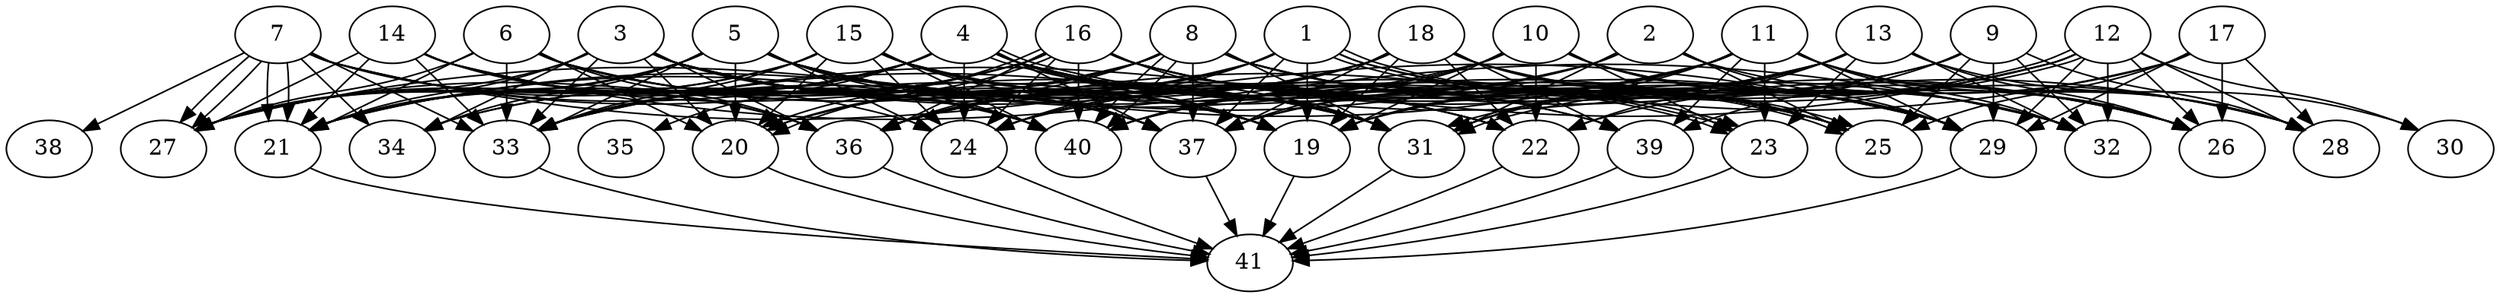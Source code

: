 // DAG (tier=3-complex, mode=compute, n=41, ccr=0.495, fat=0.792, density=0.639, regular=0.395, jump=0.209, mindata=1048576, maxdata=16777216)
// DAG automatically generated by daggen at Sun Aug 24 16:33:34 2025
// /home/ermia/Project/Environments/daggen/bin/daggen --dot --ccr 0.495 --fat 0.792 --regular 0.395 --density 0.639 --jump 0.209 --mindata 1048576 --maxdata 16777216 -n 41 
digraph G {
  1 [size="84567716326370784", alpha="0.05", expect_size="42283858163185392"]
  1 -> 19 [size ="91185922179072"]
  1 -> 20 [size ="91185922179072"]
  1 -> 24 [size ="91185922179072"]
  1 -> 25 [size ="91185922179072"]
  1 -> 25 [size ="91185922179072"]
  1 -> 26 [size ="91185922179072"]
  1 -> 29 [size ="91185922179072"]
  1 -> 33 [size ="91185922179072"]
  1 -> 36 [size ="91185922179072"]
  1 -> 37 [size ="91185922179072"]
  2 [size="6444358630064157", alpha="0.16", expect_size="3222179315032078"]
  2 -> 21 [size ="229365019312128"]
  2 -> 25 [size ="229365019312128"]
  2 -> 28 [size ="229365019312128"]
  2 -> 29 [size ="229365019312128"]
  2 -> 31 [size ="229365019312128"]
  2 -> 40 [size ="229365019312128"]
  3 [size="2983427412187786240", alpha="0.08", expect_size="1491713706093893120"]
  3 -> 20 [size ="999944924168192"]
  3 -> 21 [size ="999944924168192"]
  3 -> 22 [size ="999944924168192"]
  3 -> 23 [size ="999944924168192"]
  3 -> 27 [size ="999944924168192"]
  3 -> 31 [size ="999944924168192"]
  3 -> 33 [size ="999944924168192"]
  3 -> 34 [size ="999944924168192"]
  3 -> 36 [size ="999944924168192"]
  3 -> 37 [size ="999944924168192"]
  3 -> 39 [size ="999944924168192"]
  3 -> 40 [size ="999944924168192"]
  4 [size="1812200091167898112", alpha="0.16", expect_size="906100045583949056"]
  4 -> 19 [size ="640785632460800"]
  4 -> 21 [size ="640785632460800"]
  4 -> 23 [size ="640785632460800"]
  4 -> 23 [size ="640785632460800"]
  4 -> 24 [size ="640785632460800"]
  4 -> 25 [size ="640785632460800"]
  4 -> 27 [size ="640785632460800"]
  4 -> 29 [size ="640785632460800"]
  4 -> 31 [size ="640785632460800"]
  4 -> 33 [size ="640785632460800"]
  4 -> 35 [size ="640785632460800"]
  4 -> 37 [size ="640785632460800"]
  5 [size="270267903661314624", alpha="0.03", expect_size="135133951830657312"]
  5 -> 19 [size ="184123444428800"]
  5 -> 20 [size ="184123444428800"]
  5 -> 21 [size ="184123444428800"]
  5 -> 22 [size ="184123444428800"]
  5 -> 24 [size ="184123444428800"]
  5 -> 25 [size ="184123444428800"]
  5 -> 27 [size ="184123444428800"]
  5 -> 33 [size ="184123444428800"]
  5 -> 34 [size ="184123444428800"]
  5 -> 37 [size ="184123444428800"]
  5 -> 39 [size ="184123444428800"]
  5 -> 40 [size ="184123444428800"]
  6 [size="43461792156391800", alpha="0.06", expect_size="21730896078195900"]
  6 -> 19 [size ="1224119366451200"]
  6 -> 20 [size ="1224119366451200"]
  6 -> 21 [size ="1224119366451200"]
  6 -> 22 [size ="1224119366451200"]
  6 -> 27 [size ="1224119366451200"]
  6 -> 33 [size ="1224119366451200"]
  6 -> 36 [size ="1224119366451200"]
  6 -> 37 [size ="1224119366451200"]
  6 -> 40 [size ="1224119366451200"]
  7 [size="1541203353575229", alpha="0.19", expect_size="770601676787614"]
  7 -> 19 [size ="30634533715968"]
  7 -> 21 [size ="30634533715968"]
  7 -> 21 [size ="30634533715968"]
  7 -> 27 [size ="30634533715968"]
  7 -> 27 [size ="30634533715968"]
  7 -> 29 [size ="30634533715968"]
  7 -> 31 [size ="30634533715968"]
  7 -> 33 [size ="30634533715968"]
  7 -> 34 [size ="30634533715968"]
  7 -> 36 [size ="30634533715968"]
  7 -> 38 [size ="30634533715968"]
  7 -> 40 [size ="30634533715968"]
  8 [size="312703628025612480", alpha="0.09", expect_size="156351814012806240"]
  8 -> 20 [size ="265987333029888"]
  8 -> 25 [size ="265987333029888"]
  8 -> 26 [size ="265987333029888"]
  8 -> 27 [size ="265987333029888"]
  8 -> 28 [size ="265987333029888"]
  8 -> 29 [size ="265987333029888"]
  8 -> 31 [size ="265987333029888"]
  8 -> 34 [size ="265987333029888"]
  8 -> 36 [size ="265987333029888"]
  8 -> 37 [size ="265987333029888"]
  8 -> 40 [size ="265987333029888"]
  8 -> 40 [size ="265987333029888"]
  9 [size="1777675404443767552", alpha="0.17", expect_size="888837702221883776"]
  9 -> 25 [size ="785870307196928"]
  9 -> 28 [size ="785870307196928"]
  9 -> 29 [size ="785870307196928"]
  9 -> 32 [size ="785870307196928"]
  9 -> 37 [size ="785870307196928"]
  9 -> 39 [size ="785870307196928"]
  9 -> 40 [size ="785870307196928"]
  10 [size="23547621888742300", alpha="0.15", expect_size="11773810944371150"]
  10 -> 19 [size ="45540913971200"]
  10 -> 21 [size ="45540913971200"]
  10 -> 22 [size ="45540913971200"]
  10 -> 23 [size ="45540913971200"]
  10 -> 26 [size ="45540913971200"]
  10 -> 29 [size ="45540913971200"]
  10 -> 32 [size ="45540913971200"]
  10 -> 37 [size ="45540913971200"]
  10 -> 40 [size ="45540913971200"]
  11 [size="94050491204846448", alpha="0.11", expect_size="47025245602423224"]
  11 -> 19 [size ="36888140316672"]
  11 -> 23 [size ="36888140316672"]
  11 -> 26 [size ="36888140316672"]
  11 -> 27 [size ="36888140316672"]
  11 -> 28 [size ="36888140316672"]
  11 -> 29 [size ="36888140316672"]
  11 -> 31 [size ="36888140316672"]
  11 -> 32 [size ="36888140316672"]
  11 -> 36 [size ="36888140316672"]
  11 -> 37 [size ="36888140316672"]
  11 -> 39 [size ="36888140316672"]
  12 [size="3405895397592654675968", alpha="0.03", expect_size="1702947698796327337984"]
  12 -> 19 [size ="1810968338235392"]
  12 -> 26 [size ="1810968338235392"]
  12 -> 28 [size ="1810968338235392"]
  12 -> 29 [size ="1810968338235392"]
  12 -> 30 [size ="1810968338235392"]
  12 -> 31 [size ="1810968338235392"]
  12 -> 31 [size ="1810968338235392"]
  12 -> 32 [size ="1810968338235392"]
  12 -> 33 [size ="1810968338235392"]
  12 -> 40 [size ="1810968338235392"]
  13 [size="70764540297207744", alpha="0.11", expect_size="35382270148603872"]
  13 -> 19 [size ="1564819022938112"]
  13 -> 22 [size ="1564819022938112"]
  13 -> 23 [size ="1564819022938112"]
  13 -> 24 [size ="1564819022938112"]
  13 -> 26 [size ="1564819022938112"]
  13 -> 30 [size ="1564819022938112"]
  13 -> 31 [size ="1564819022938112"]
  13 -> 32 [size ="1564819022938112"]
  13 -> 33 [size ="1564819022938112"]
  14 [size="42838554331695808512", alpha="0.04", expect_size="21419277165847904256"]
  14 -> 21 [size ="97944455872512"]
  14 -> 24 [size ="97944455872512"]
  14 -> 27 [size ="97944455872512"]
  14 -> 31 [size ="97944455872512"]
  14 -> 32 [size ="97944455872512"]
  14 -> 33 [size ="97944455872512"]
  14 -> 36 [size ="97944455872512"]
  15 [size="75865414149162640", alpha="0.08", expect_size="37932707074581320"]
  15 -> 19 [size ="49615462203392"]
  15 -> 20 [size ="49615462203392"]
  15 -> 21 [size ="49615462203392"]
  15 -> 24 [size ="49615462203392"]
  15 -> 25 [size ="49615462203392"]
  15 -> 27 [size ="49615462203392"]
  15 -> 29 [size ="49615462203392"]
  15 -> 31 [size ="49615462203392"]
  15 -> 33 [size ="49615462203392"]
  15 -> 37 [size ="49615462203392"]
  15 -> 40 [size ="49615462203392"]
  16 [size="2750703948140315148288", alpha="0.08", expect_size="1375351974070157574144"]
  16 -> 20 [size ="1570552846221312"]
  16 -> 20 [size ="1570552846221312"]
  16 -> 21 [size ="1570552846221312"]
  16 -> 24 [size ="1570552846221312"]
  16 -> 25 [size ="1570552846221312"]
  16 -> 26 [size ="1570552846221312"]
  16 -> 29 [size ="1570552846221312"]
  16 -> 31 [size ="1570552846221312"]
  16 -> 32 [size ="1570552846221312"]
  16 -> 33 [size ="1570552846221312"]
  16 -> 34 [size ="1570552846221312"]
  16 -> 36 [size ="1570552846221312"]
  16 -> 40 [size ="1570552846221312"]
  17 [size="37561166354356344", alpha="0.14", expect_size="18780583177178172"]
  17 -> 22 [size ="975912166227968"]
  17 -> 25 [size ="975912166227968"]
  17 -> 26 [size ="975912166227968"]
  17 -> 28 [size ="975912166227968"]
  17 -> 29 [size ="975912166227968"]
  17 -> 36 [size ="975912166227968"]
  18 [size="1256892351505923833856", alpha="0.14", expect_size="628446175752961916928"]
  18 -> 19 [size ="931727061024768"]
  18 -> 20 [size ="931727061024768"]
  18 -> 22 [size ="931727061024768"]
  18 -> 24 [size ="931727061024768"]
  18 -> 25 [size ="931727061024768"]
  18 -> 28 [size ="931727061024768"]
  18 -> 32 [size ="931727061024768"]
  18 -> 33 [size ="931727061024768"]
  18 -> 36 [size ="931727061024768"]
  18 -> 37 [size ="931727061024768"]
  18 -> 39 [size ="931727061024768"]
  19 [size="2968974140301526528", alpha="0.14", expect_size="1484487070150763264"]
  19 -> 41 [size ="1534945218527232"]
  20 [size="91316935899544640", alpha="0.16", expect_size="45658467949772320"]
  20 -> 41 [size ="2086187250483200"]
  21 [size="3477171462823814", alpha="0.09", expect_size="1738585731411907"]
  21 -> 41 [size ="271113309388800"]
  22 [size="8861056854088479", alpha="0.10", expect_size="4430528427044239"]
  22 -> 41 [size ="473244335341568"]
  23 [size="61355280321383848", alpha="0.10", expect_size="30677640160691924"]
  23 -> 41 [size ="1136569142476800"]
  24 [size="62569034941864936", alpha="0.07", expect_size="31284517470932468"]
  24 -> 41 [size ="1257788093235200"]
  25 [size="3814977154438130", alpha="0.18", expect_size="1907488577219065"]
  26 [size="360693015301977", alpha="0.16", expect_size="180346507650988"]
  27 [size="169730998202699680", alpha="0.02", expect_size="84865499101349840"]
  28 [size="812419986544844544", alpha="0.16", expect_size="406209993272422272"]
  29 [size="431845675815529664", alpha="0.17", expect_size="215922837907764832"]
  29 -> 41 [size ="506183907540992"]
  30 [size="348913664000000000000", alpha="0.01", expect_size="174456832000000000000"]
  31 [size="2166864858490309967872", alpha="0.10", expect_size="1083432429245154983936"]
  31 -> 41 [size ="1339608428183552"]
  32 [size="3166265464162615296", alpha="0.06", expect_size="1583132732081307648"]
  33 [size="1251176506859724996608", alpha="0.12", expect_size="625588253429862498304"]
  33 -> 41 [size ="928900167237632"]
  34 [size="31600677810527500", alpha="0.12", expect_size="15800338905263750"]
  35 [size="3241368643056235520", alpha="0.04", expect_size="1620684321528117760"]
  36 [size="489123774500679616", alpha="0.15", expect_size="244561887250339808"]
  36 -> 41 [size ="282484772175872"]
  37 [size="1994194548387072704512", alpha="0.02", expect_size="997097274193536352256"]
  37 -> 41 [size ="1267462163136512"]
  38 [size="7881020283896650", alpha="0.19", expect_size="3940510141948325"]
  39 [size="146407179681322237952", alpha="0.06", expect_size="73203589840661118976"]
  39 -> 41 [size ="222227723190272"]
  40 [size="5138475851169504", alpha="0.18", expect_size="2569237925584752"]
  41 [size="392573337135639680", alpha="0.14", expect_size="196286668567819840"]
}